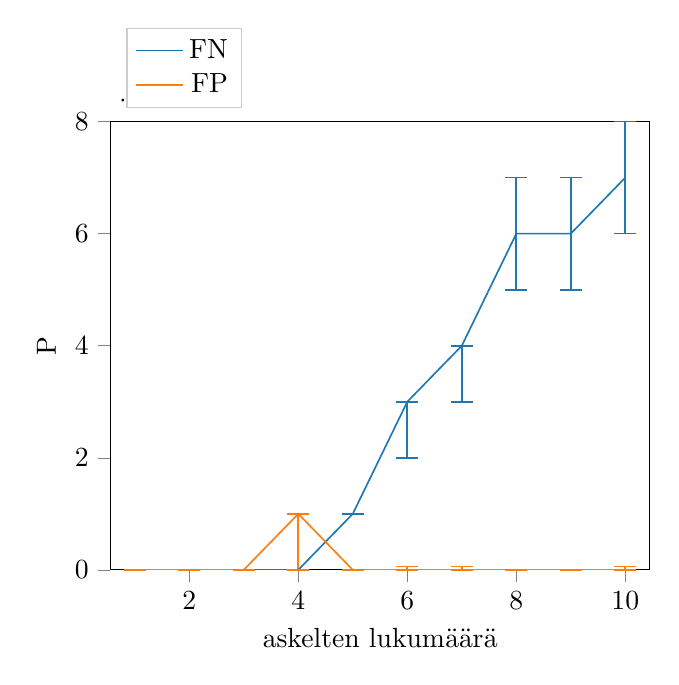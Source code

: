 % This file was created by matplotlib2tikz v0.6.14.
\begin{tikzpicture}

\definecolor{color0}{rgb}{0.122,0.467,0.706}
\definecolor{color1}{rgb}{1,0.498,0.055}

\begin{axis}[
xlabel={askelten lukumäärä},
ylabel={P},
xmin=0.55, xmax=10.45,
ymin=-0.0, ymax=0.008,
tick align=outside,
tick pos=left,
x grid style={lightgray!92.026!black},
y grid style={lightgray!92.026!black}
,
legend entries={{FN},{FP}},
legend cell align={right},
legend style={draw=white!80.0!black},
legend style={at={(0.03,1.03)},anchor=south west}
]  % replace the ending bracket
\addlegendimage{no markers, color0}
\addlegendimage{no markers, color1}%]
\path [draw=color0, semithick] (axis cs:1,0)
--(axis cs:1,0);

\path [draw=color0, semithick] (axis cs:2,0)
--(axis cs:2,0);

\path [draw=color0, semithick] (axis cs:3,0)
--(axis cs:3,0);

\path [draw=color0, semithick] (axis cs:4,0.0)
--(axis cs:4,0.0);

\path [draw=color0, semithick] (axis cs:5,0.001)
--(axis cs:5,0.001);

\path [draw=color0, semithick] (axis cs:6,0.002)
--(axis cs:6,0.003);

\path [draw=color0, semithick] (axis cs:7,0.003)
--(axis cs:7,0.004);

\path [draw=color0, semithick] (axis cs:8,0.005)
--(axis cs:8,0.007);

\path [draw=color0, semithick] (axis cs:9,0.005)
--(axis cs:9,0.007);

\path [draw=color0, semithick] (axis cs:10,0.006)
--(axis cs:10,0.008);

\path [draw=color1, semithick] (axis cs:1,0)
--(axis cs:1,0);

\path [draw=color1, semithick] (axis cs:2,0)
--(axis cs:2,0);

\path [draw=color1, semithick] (axis cs:3,0)
--(axis cs:3,0);

\path [draw=color1, semithick] (axis cs:4,0.0)
--(axis cs:4,0.001);

\path [draw=color1, semithick] (axis cs:5,5.0e-09)
--(axis cs:5,0.0);

\path [draw=color1, semithick] (axis cs:6,5.859e-05)
--(axis cs:6,0.0);

\path [draw=color1, semithick] (axis cs:7,5.859e-05)
--(axis cs:7,0.0);

\path [draw=color1, semithick] (axis cs:8,5.0e-09)
--(axis cs:8,0.0);

\path [draw=color1, semithick] (axis cs:9,5.0e-09)
--(axis cs:9,0.0);

\path [draw=color1, semithick] (axis cs:10,5.859e-05)
--(axis cs:10,0.0);

\addplot [semithick, color0, mark=-, mark size=4, mark options={solid}, only marks, forget plot]
table {%
1 0
2 0
3 0
4 0.0
5 0.001
6 0.002
7 0.003
8 0.005
9 0.005
10 0.006
};
\addplot [semithick, color0, mark=-, mark size=4, mark options={solid}, only marks, forget plot]
table {%
1 0
2 0
3 0
4 0.0
5 0.001
6 0.003
7 0.004
8 0.007
9 0.007
10 0.008
};
\addplot [semithick, color1, mark=-, mark size=4, mark options={solid}, only marks, forget plot]
table {%
1 0
2 0
3 0
4 0.0
5 5.0e-09
6 5.859e-05
7 5.859e-05
8 5.0e-09
9 5.0e-09
10 5.859e-05
};
\addplot [semithick, color1, mark=-, mark size=4, mark options={solid}, only marks, forget plot]
table {%
1 0
2 0
3 0
4 0.001
5 0.0
6 0.0
7 0.0
8 0.0
9 0.0
10 0.0
};
\addplot [semithick, color0, forget plot]
table {%
1 0
2 0
3 0
4 0.0
5 0.001
6 0.003
7 0.004
8 0.006
9 0.006
10 0.007
};
\addplot [semithick, color1, forget plot]
table {%
1 0
2 0
3 0
4 0.001
5 0.0
6 0.0
7 0.0
8 0.0
9 0.0
10 0.0
};
\end{axis}

\end{tikzpicture}